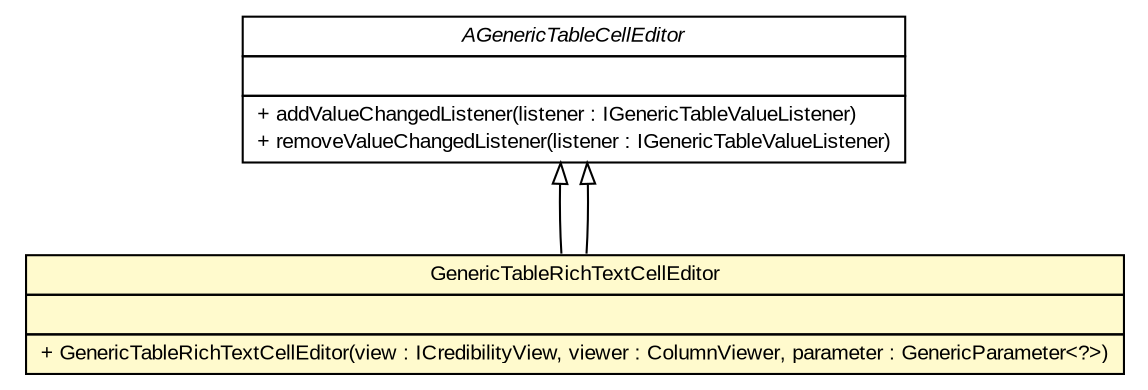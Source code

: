 #!/usr/local/bin/dot
#
# Class diagram 
# Generated by UMLGraph version R5_6-24-gf6e263 (http://www.umlgraph.org/)
#

digraph G {
	edge [fontname="arial",fontsize=10,labelfontname="arial",labelfontsize=10];
	node [fontname="arial",fontsize=10,shape=plaintext];
	nodesep=0.25;
	ranksep=0.5;
	// gov.sandia.cf.parts.viewer.editors.AGenericTableCellEditor
	c126010 [label=<<table title="gov.sandia.cf.parts.viewer.editors.AGenericTableCellEditor" border="0" cellborder="1" cellspacing="0" cellpadding="2" port="p" href="./AGenericTableCellEditor.html">
		<tr><td><table border="0" cellspacing="0" cellpadding="1">
<tr><td align="center" balign="center"><font face="arial italic"> AGenericTableCellEditor </font></td></tr>
		</table></td></tr>
		<tr><td><table border="0" cellspacing="0" cellpadding="1">
<tr><td align="left" balign="left">  </td></tr>
		</table></td></tr>
		<tr><td><table border="0" cellspacing="0" cellpadding="1">
<tr><td align="left" balign="left"> + addValueChangedListener(listener : IGenericTableValueListener) </td></tr>
<tr><td align="left" balign="left"> + removeValueChangedListener(listener : IGenericTableValueListener) </td></tr>
		</table></td></tr>
		</table>>, URL="./AGenericTableCellEditor.html", fontname="arial", fontcolor="black", fontsize=10.0];
	// gov.sandia.cf.parts.viewer.editors.GenericTableRichTextCellEditor
	c126021 [label=<<table title="gov.sandia.cf.parts.viewer.editors.GenericTableRichTextCellEditor" border="0" cellborder="1" cellspacing="0" cellpadding="2" port="p" bgcolor="lemonChiffon" href="./GenericTableRichTextCellEditor.html">
		<tr><td><table border="0" cellspacing="0" cellpadding="1">
<tr><td align="center" balign="center"> GenericTableRichTextCellEditor </td></tr>
		</table></td></tr>
		<tr><td><table border="0" cellspacing="0" cellpadding="1">
<tr><td align="left" balign="left">  </td></tr>
		</table></td></tr>
		<tr><td><table border="0" cellspacing="0" cellpadding="1">
<tr><td align="left" balign="left"> + GenericTableRichTextCellEditor(view : ICredibilityView, viewer : ColumnViewer, parameter : GenericParameter&lt;?&gt;) </td></tr>
		</table></td></tr>
		</table>>, URL="./GenericTableRichTextCellEditor.html", fontname="arial", fontcolor="black", fontsize=10.0];
	//gov.sandia.cf.parts.viewer.editors.GenericTableRichTextCellEditor extends gov.sandia.cf.parts.viewer.editors.AGenericTableCellEditor
	c126010:p -> c126021:p [dir=back,arrowtail=empty];
	//gov.sandia.cf.parts.viewer.editors.GenericTableRichTextCellEditor extends gov.sandia.cf.parts.viewer.editors.AGenericTableCellEditor
	c126010:p -> c126021:p [dir=back,arrowtail=empty];
}

